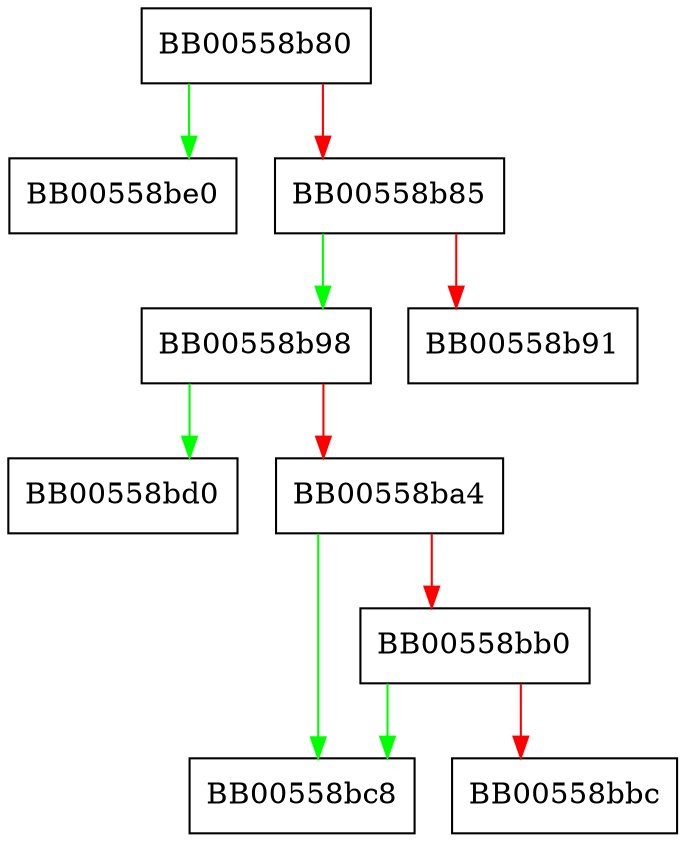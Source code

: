 digraph ossl_cmp_ctx_get0_newPubkey {
  node [shape="box"];
  graph [splines=ortho];
  BB00558b80 -> BB00558be0 [color="green"];
  BB00558b80 -> BB00558b85 [color="red"];
  BB00558b85 -> BB00558b98 [color="green"];
  BB00558b85 -> BB00558b91 [color="red"];
  BB00558b98 -> BB00558bd0 [color="green"];
  BB00558b98 -> BB00558ba4 [color="red"];
  BB00558ba4 -> BB00558bc8 [color="green"];
  BB00558ba4 -> BB00558bb0 [color="red"];
  BB00558bb0 -> BB00558bc8 [color="green"];
  BB00558bb0 -> BB00558bbc [color="red"];
}